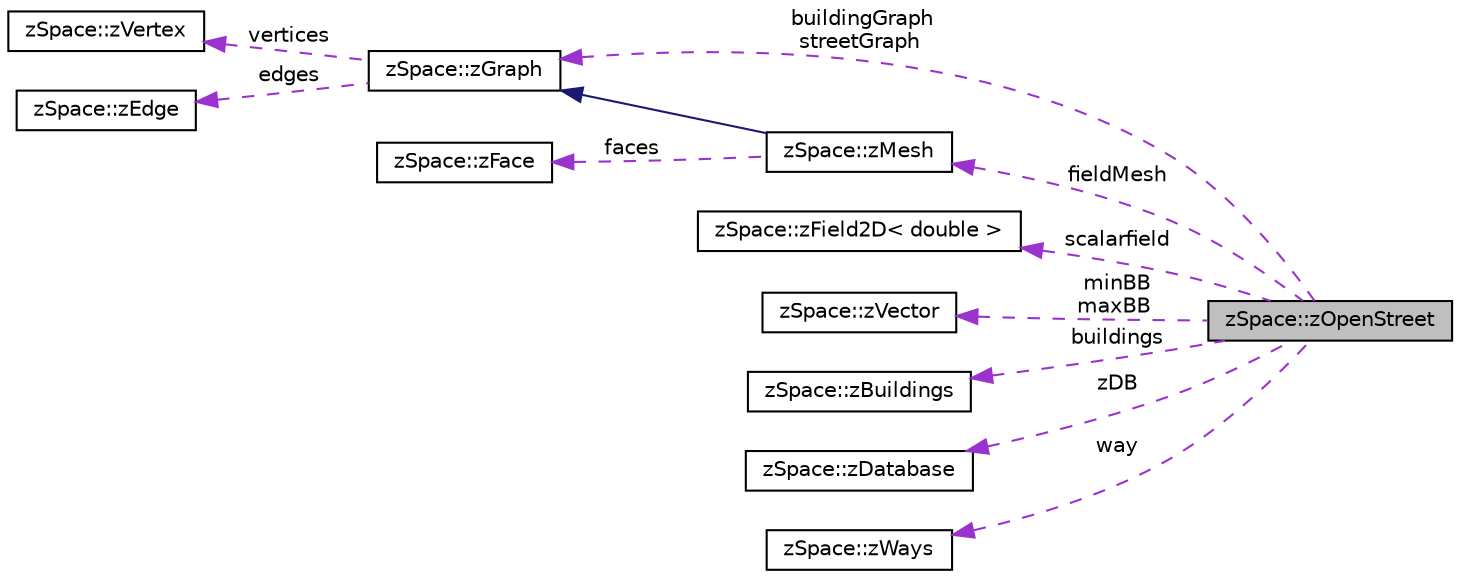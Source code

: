 digraph "zSpace::zOpenStreet"
{
 // LATEX_PDF_SIZE
  edge [fontname="Helvetica",fontsize="10",labelfontname="Helvetica",labelfontsize="10"];
  node [fontname="Helvetica",fontsize="10",shape=record];
  rankdir="LR";
  Node1 [label="zSpace::zOpenStreet",height=0.2,width=0.4,color="black", fillcolor="grey75", style="filled", fontcolor="black",tooltip="A struct for storing information of OSM buildings and building graph."];
  Node2 -> Node1 [dir="back",color="darkorchid3",fontsize="10",style="dashed",label=" fieldMesh" ,fontname="Helvetica"];
  Node2 [label="zSpace::zMesh",height=0.2,width=0.4,color="black", fillcolor="white", style="filled",URL="$classz_space_1_1z_mesh.html",tooltip="A half edge mesh class."];
  Node3 -> Node2 [dir="back",color="midnightblue",fontsize="10",style="solid",fontname="Helvetica"];
  Node3 [label="zSpace::zGraph",height=0.2,width=0.4,color="black", fillcolor="white", style="filled",URL="$classz_space_1_1z_graph.html",tooltip="A half edge graph class."];
  Node4 -> Node3 [dir="back",color="darkorchid3",fontsize="10",style="dashed",label=" vertices" ,fontname="Helvetica"];
  Node4 [label="zSpace::zVertex",height=0.2,width=0.4,color="black", fillcolor="white", style="filled",URL="$classz_space_1_1z_vertex.html",tooltip="A vertex class to hold vertex information of a half-edge data structure."];
  Node5 -> Node3 [dir="back",color="darkorchid3",fontsize="10",style="dashed",label=" edges" ,fontname="Helvetica"];
  Node5 [label="zSpace::zEdge",height=0.2,width=0.4,color="black", fillcolor="white", style="filled",URL="$classz_space_1_1z_edge.html",tooltip="An edge class to hold edge information of a half-edge data structure."];
  Node6 -> Node2 [dir="back",color="darkorchid3",fontsize="10",style="dashed",label=" faces" ,fontname="Helvetica"];
  Node6 [label="zSpace::zFace",height=0.2,width=0.4,color="black", fillcolor="white", style="filled",URL="$classz_space_1_1z_face.html",tooltip="A face class to hold polygonal information of a half-edge data structure."];
  Node7 -> Node1 [dir="back",color="darkorchid3",fontsize="10",style="dashed",label=" scalarfield" ,fontname="Helvetica"];
  Node7 [label="zSpace::zField2D\< double \>",height=0.2,width=0.4,color="black", fillcolor="white", style="filled",URL="$classz_space_1_1z_field2_d.html",tooltip=" "];
  Node3 -> Node1 [dir="back",color="darkorchid3",fontsize="10",style="dashed",label=" buildingGraph\nstreetGraph" ,fontname="Helvetica"];
  Node8 -> Node1 [dir="back",color="darkorchid3",fontsize="10",style="dashed",label=" minBB\nmaxBB" ,fontname="Helvetica"];
  Node8 [label="zSpace::zVector",height=0.2,width=0.4,color="black", fillcolor="white", style="filled",URL="$classz_space_1_1z_vector.html",tooltip="A 3 dimensional vector math class."];
  Node9 -> Node1 [dir="back",color="darkorchid3",fontsize="10",style="dashed",label=" buildings" ,fontname="Helvetica"];
  Node9 [label="zSpace::zBuildings",height=0.2,width=0.4,color="black", fillcolor="white", style="filled",URL="$structz_space_1_1z_buildings.html",tooltip="A class for accessing the openstreet data and other city level data stored in a SQL database ,..."];
  Node10 -> Node1 [dir="back",color="darkorchid3",fontsize="10",style="dashed",label=" zDB" ,fontname="Helvetica"];
  Node10 [label="zSpace::zDatabase",height=0.2,width=0.4,color="black", fillcolor="white", style="filled",URL="$classz_space_1_1z_database.html",tooltip="A database class for accessing a SQL database using SQLite library."];
  Node11 -> Node1 [dir="back",color="darkorchid3",fontsize="10",style="dashed",label=" way" ,fontname="Helvetica"];
  Node11 [label="zSpace::zWays",height=0.2,width=0.4,color="black", fillcolor="white", style="filled",URL="$structz_space_1_1z_ways.html",tooltip="A struct for storing information of OSM ways and street graph."];
}
